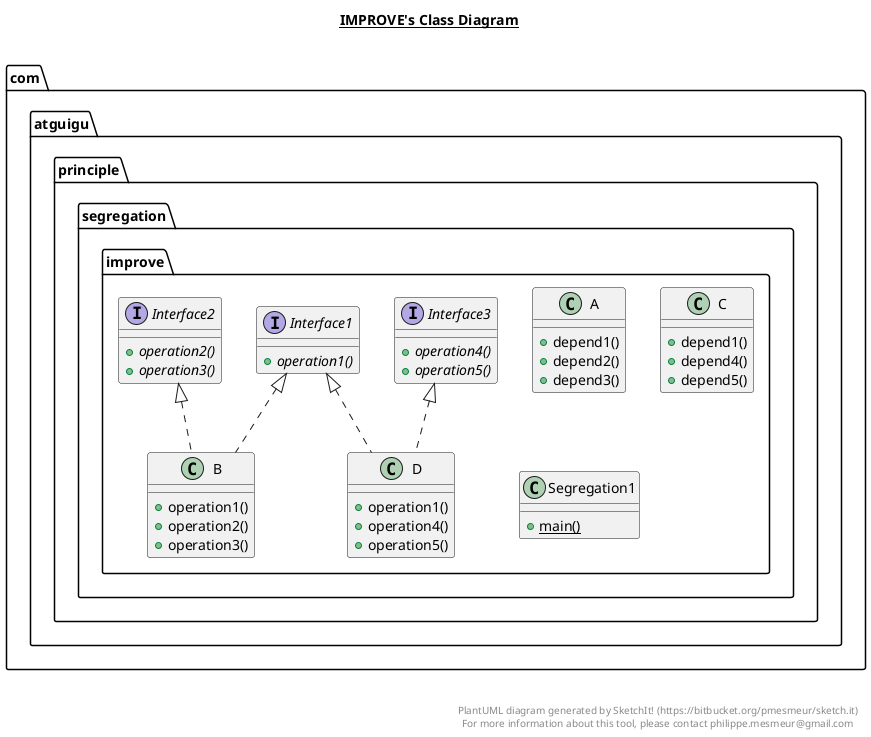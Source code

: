 @startuml

title __IMPROVE's Class Diagram__\n

  namespace com.atguigu.principle.segregation {
    namespace improve {
      class com.atguigu.principle.segregation.improve.A {
          + depend1()
          + depend2()
          + depend3()
      }
    }
  }
  

  namespace com.atguigu.principle.segregation {
    namespace improve {
      class com.atguigu.principle.segregation.improve.B {
          + operation1()
          + operation2()
          + operation3()
      }
    }
  }
  

  namespace com.atguigu.principle.segregation {
    namespace improve {
      class com.atguigu.principle.segregation.improve.C {
          + depend1()
          + depend4()
          + depend5()
      }
    }
  }
  

  namespace com.atguigu.principle.segregation {
    namespace improve {
      class com.atguigu.principle.segregation.improve.D {
          + operation1()
          + operation4()
          + operation5()
      }
    }
  }
  

  namespace com.atguigu.principle.segregation {
    namespace improve {
      interface com.atguigu.principle.segregation.improve.Interface1 {
          {abstract} + operation1()
      }
    }
  }
  

  namespace com.atguigu.principle.segregation {
    namespace improve {
      interface com.atguigu.principle.segregation.improve.Interface2 {
          {abstract} + operation2()
          {abstract} + operation3()
      }
    }
  }
  

  namespace com.atguigu.principle.segregation {
    namespace improve {
      interface com.atguigu.principle.segregation.improve.Interface3 {
          {abstract} + operation4()
          {abstract} + operation5()
      }
    }
  }
  

  namespace com.atguigu.principle.segregation {
    namespace improve {
      class com.atguigu.principle.segregation.improve.Segregation1 {
          {static} + main()
      }
    }
  }
  

  com.atguigu.principle.segregation.improve.B .up.|> com.atguigu.principle.segregation.improve.Interface1
  com.atguigu.principle.segregation.improve.B .up.|> com.atguigu.principle.segregation.improve.Interface2
  com.atguigu.principle.segregation.improve.D .up.|> com.atguigu.principle.segregation.improve.Interface1
  com.atguigu.principle.segregation.improve.D .up.|> com.atguigu.principle.segregation.improve.Interface3


right footer


PlantUML diagram generated by SketchIt! (https://bitbucket.org/pmesmeur/sketch.it)
For more information about this tool, please contact philippe.mesmeur@gmail.com
endfooter

@enduml
